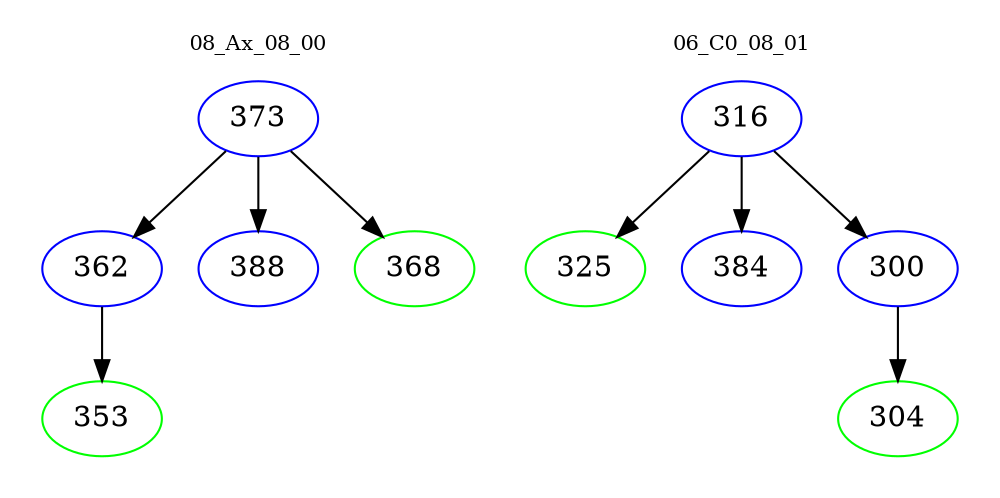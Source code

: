 digraph{
subgraph cluster_0 {
color = white
label = "08_Ax_08_00";
fontsize=10;
T0_373 [label="373", color="blue"]
T0_373 -> T0_362 [color="black"]
T0_362 [label="362", color="blue"]
T0_362 -> T0_353 [color="black"]
T0_353 [label="353", color="green"]
T0_373 -> T0_388 [color="black"]
T0_388 [label="388", color="blue"]
T0_373 -> T0_368 [color="black"]
T0_368 [label="368", color="green"]
}
subgraph cluster_1 {
color = white
label = "06_C0_08_01";
fontsize=10;
T1_316 [label="316", color="blue"]
T1_316 -> T1_325 [color="black"]
T1_325 [label="325", color="green"]
T1_316 -> T1_384 [color="black"]
T1_384 [label="384", color="blue"]
T1_316 -> T1_300 [color="black"]
T1_300 [label="300", color="blue"]
T1_300 -> T1_304 [color="black"]
T1_304 [label="304", color="green"]
}
}
